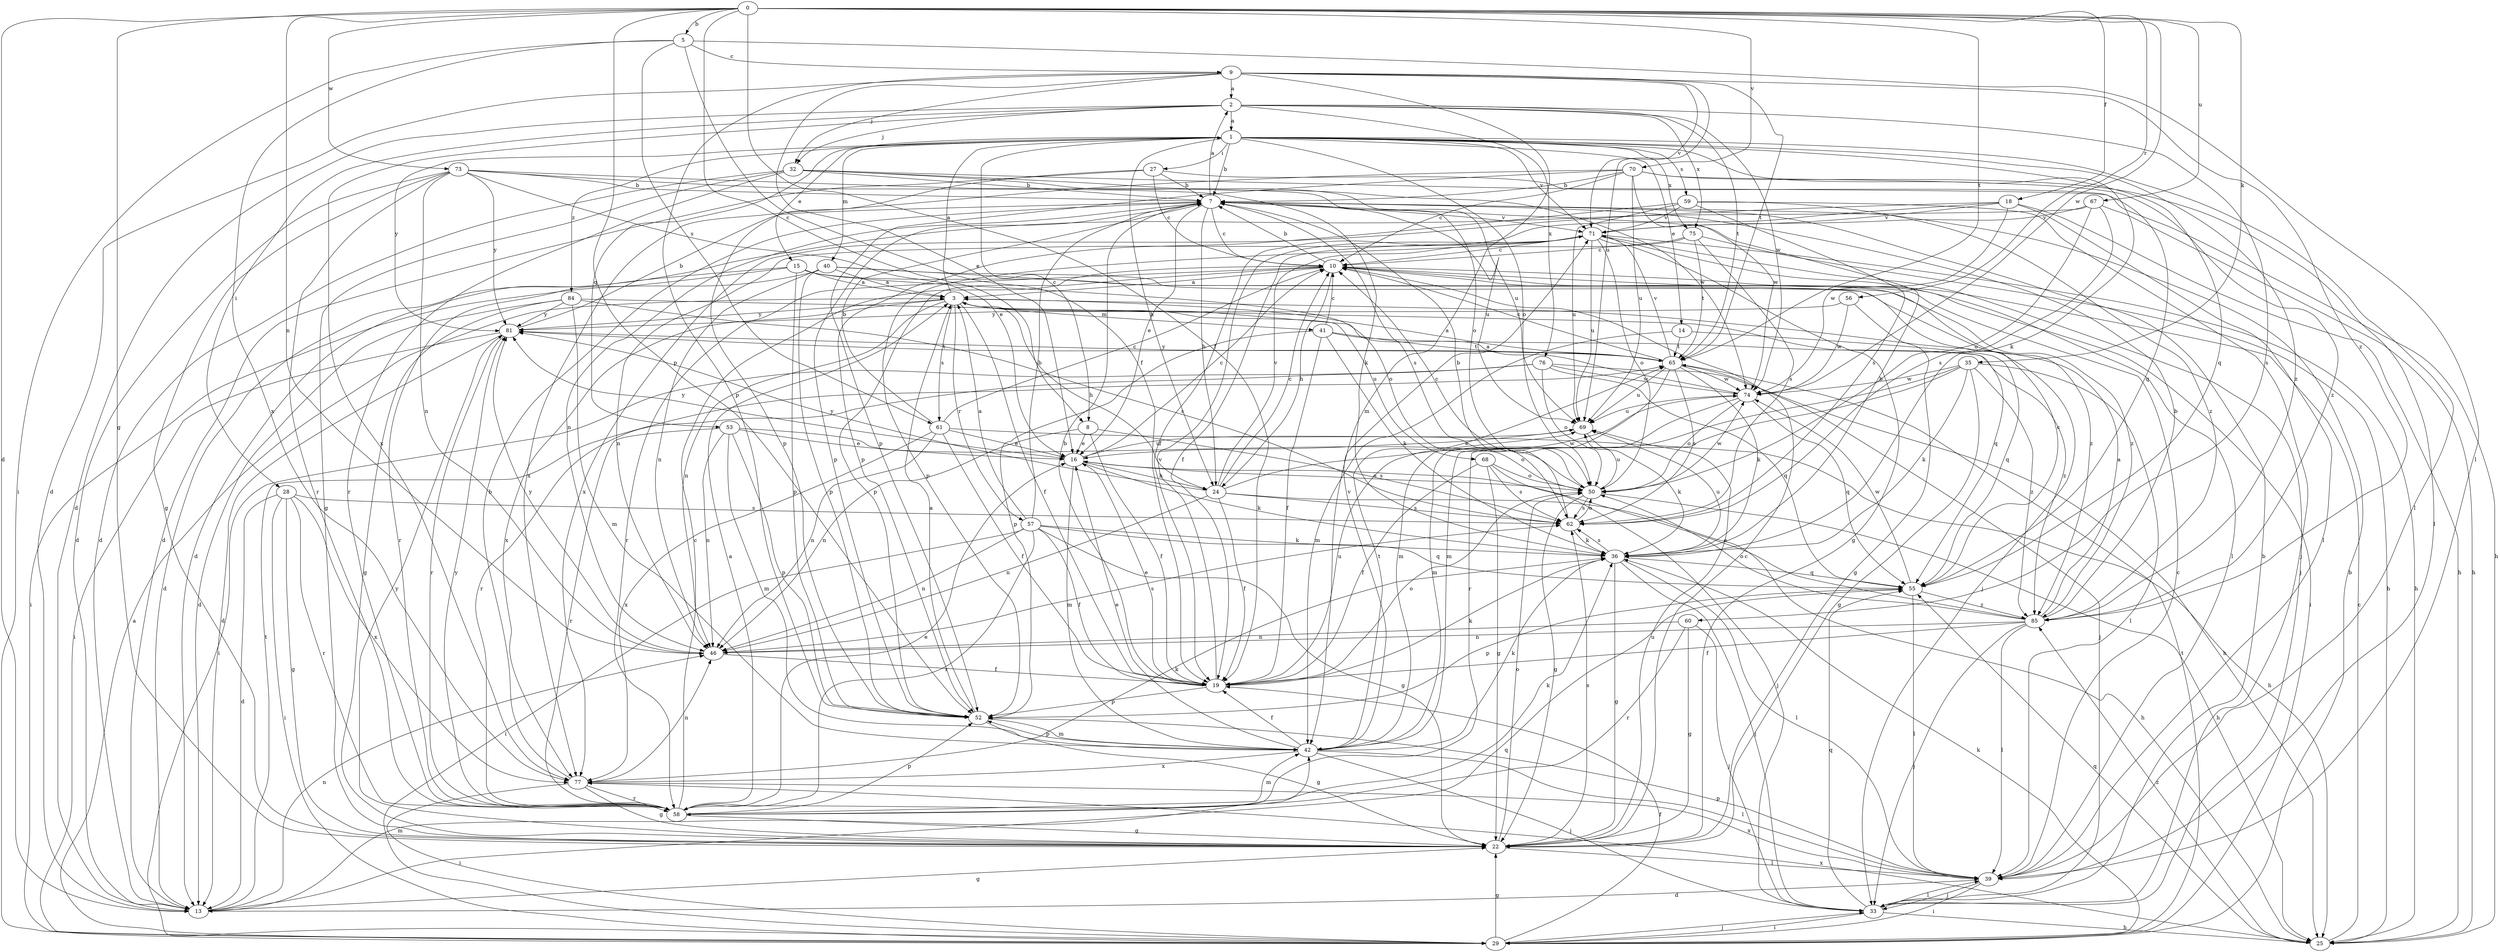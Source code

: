 strict digraph  {
0;
1;
2;
3;
5;
7;
8;
9;
10;
13;
14;
15;
16;
18;
19;
22;
24;
25;
27;
28;
29;
32;
33;
35;
36;
39;
40;
41;
42;
46;
50;
52;
53;
55;
56;
57;
58;
59;
60;
61;
62;
65;
67;
68;
69;
70;
71;
73;
74;
75;
76;
77;
81;
84;
85;
0 -> 5  [label=b];
0 -> 8  [label=c];
0 -> 13  [label=d];
0 -> 18  [label=f];
0 -> 19  [label=f];
0 -> 22  [label=g];
0 -> 35  [label=k];
0 -> 46  [label=n];
0 -> 52  [label=p];
0 -> 56  [label=r];
0 -> 65  [label=t];
0 -> 67  [label=u];
0 -> 70  [label=v];
0 -> 73  [label=w];
0 -> 74  [label=w];
1 -> 7  [label=b];
1 -> 8  [label=c];
1 -> 14  [label=e];
1 -> 15  [label=e];
1 -> 24  [label=h];
1 -> 27  [label=i];
1 -> 36  [label=k];
1 -> 39  [label=l];
1 -> 40  [label=m];
1 -> 50  [label=o];
1 -> 53  [label=q];
1 -> 55  [label=q];
1 -> 59  [label=s];
1 -> 71  [label=v];
1 -> 75  [label=x];
1 -> 81  [label=y];
1 -> 84  [label=z];
1 -> 85  [label=z];
2 -> 1  [label=a];
2 -> 13  [label=d];
2 -> 28  [label=i];
2 -> 32  [label=j];
2 -> 60  [label=s];
2 -> 65  [label=t];
2 -> 74  [label=w];
2 -> 75  [label=x];
2 -> 76  [label=x];
2 -> 77  [label=x];
3 -> 1  [label=a];
3 -> 19  [label=f];
3 -> 24  [label=h];
3 -> 41  [label=m];
3 -> 46  [label=n];
3 -> 57  [label=r];
3 -> 61  [label=s];
3 -> 68  [label=u];
3 -> 77  [label=x];
3 -> 81  [label=y];
5 -> 9  [label=c];
5 -> 19  [label=f];
5 -> 29  [label=i];
5 -> 39  [label=l];
5 -> 61  [label=s];
5 -> 77  [label=x];
7 -> 2  [label=a];
7 -> 10  [label=c];
7 -> 16  [label=e];
7 -> 24  [label=h];
7 -> 46  [label=n];
7 -> 52  [label=p];
7 -> 62  [label=s];
7 -> 69  [label=u];
7 -> 71  [label=v];
8 -> 16  [label=e];
8 -> 19  [label=f];
8 -> 46  [label=n];
8 -> 62  [label=s];
9 -> 2  [label=a];
9 -> 13  [label=d];
9 -> 16  [label=e];
9 -> 32  [label=j];
9 -> 42  [label=m];
9 -> 52  [label=p];
9 -> 65  [label=t];
9 -> 69  [label=u];
9 -> 71  [label=v];
9 -> 85  [label=z];
10 -> 3  [label=a];
10 -> 7  [label=b];
10 -> 24  [label=h];
10 -> 29  [label=i];
10 -> 52  [label=p];
10 -> 58  [label=r];
13 -> 22  [label=g];
13 -> 42  [label=m];
13 -> 46  [label=n];
13 -> 55  [label=q];
13 -> 65  [label=t];
14 -> 42  [label=m];
14 -> 55  [label=q];
14 -> 65  [label=t];
15 -> 3  [label=a];
15 -> 13  [label=d];
15 -> 50  [label=o];
15 -> 52  [label=p];
15 -> 58  [label=r];
15 -> 85  [label=z];
16 -> 10  [label=c];
16 -> 24  [label=h];
16 -> 36  [label=k];
16 -> 42  [label=m];
16 -> 50  [label=o];
16 -> 69  [label=u];
16 -> 81  [label=y];
18 -> 19  [label=f];
18 -> 25  [label=h];
18 -> 39  [label=l];
18 -> 71  [label=v];
18 -> 74  [label=w];
18 -> 77  [label=x];
19 -> 7  [label=b];
19 -> 16  [label=e];
19 -> 36  [label=k];
19 -> 50  [label=o];
19 -> 52  [label=p];
19 -> 69  [label=u];
19 -> 71  [label=v];
22 -> 10  [label=c];
22 -> 39  [label=l];
22 -> 50  [label=o];
22 -> 62  [label=s];
22 -> 69  [label=u];
22 -> 81  [label=y];
24 -> 10  [label=c];
24 -> 19  [label=f];
24 -> 25  [label=h];
24 -> 46  [label=n];
24 -> 62  [label=s];
24 -> 71  [label=v];
24 -> 74  [label=w];
24 -> 81  [label=y];
25 -> 10  [label=c];
25 -> 55  [label=q];
25 -> 77  [label=x];
25 -> 85  [label=z];
27 -> 7  [label=b];
27 -> 10  [label=c];
27 -> 13  [label=d];
27 -> 52  [label=p];
27 -> 55  [label=q];
28 -> 13  [label=d];
28 -> 22  [label=g];
28 -> 29  [label=i];
28 -> 58  [label=r];
28 -> 62  [label=s];
28 -> 77  [label=x];
29 -> 3  [label=a];
29 -> 7  [label=b];
29 -> 19  [label=f];
29 -> 22  [label=g];
29 -> 33  [label=j];
29 -> 36  [label=k];
29 -> 65  [label=t];
32 -> 7  [label=b];
32 -> 13  [label=d];
32 -> 22  [label=g];
32 -> 25  [label=h];
32 -> 58  [label=r];
32 -> 69  [label=u];
32 -> 74  [label=w];
33 -> 7  [label=b];
33 -> 25  [label=h];
33 -> 29  [label=i];
33 -> 39  [label=l];
33 -> 55  [label=q];
35 -> 22  [label=g];
35 -> 36  [label=k];
35 -> 39  [label=l];
35 -> 42  [label=m];
35 -> 58  [label=r];
35 -> 74  [label=w];
35 -> 85  [label=z];
36 -> 7  [label=b];
36 -> 22  [label=g];
36 -> 33  [label=j];
36 -> 39  [label=l];
36 -> 55  [label=q];
36 -> 62  [label=s];
36 -> 69  [label=u];
39 -> 10  [label=c];
39 -> 13  [label=d];
39 -> 29  [label=i];
39 -> 33  [label=j];
39 -> 52  [label=p];
39 -> 77  [label=x];
40 -> 3  [label=a];
40 -> 29  [label=i];
40 -> 33  [label=j];
40 -> 46  [label=n];
40 -> 52  [label=p];
40 -> 85  [label=z];
41 -> 10  [label=c];
41 -> 19  [label=f];
41 -> 36  [label=k];
41 -> 52  [label=p];
41 -> 65  [label=t];
41 -> 85  [label=z];
42 -> 16  [label=e];
42 -> 19  [label=f];
42 -> 33  [label=j];
42 -> 36  [label=k];
42 -> 39  [label=l];
42 -> 52  [label=p];
42 -> 65  [label=t];
42 -> 71  [label=v];
42 -> 77  [label=x];
46 -> 19  [label=f];
46 -> 62  [label=s];
46 -> 81  [label=y];
50 -> 10  [label=c];
50 -> 22  [label=g];
50 -> 25  [label=h];
50 -> 62  [label=s];
50 -> 69  [label=u];
50 -> 74  [label=w];
52 -> 3  [label=a];
52 -> 22  [label=g];
52 -> 42  [label=m];
53 -> 16  [label=e];
53 -> 42  [label=m];
53 -> 46  [label=n];
53 -> 50  [label=o];
53 -> 52  [label=p];
53 -> 58  [label=r];
55 -> 10  [label=c];
55 -> 39  [label=l];
55 -> 52  [label=p];
55 -> 74  [label=w];
55 -> 85  [label=z];
56 -> 22  [label=g];
56 -> 74  [label=w];
56 -> 81  [label=y];
57 -> 3  [label=a];
57 -> 7  [label=b];
57 -> 19  [label=f];
57 -> 22  [label=g];
57 -> 29  [label=i];
57 -> 36  [label=k];
57 -> 46  [label=n];
57 -> 55  [label=q];
57 -> 58  [label=r];
58 -> 3  [label=a];
58 -> 10  [label=c];
58 -> 16  [label=e];
58 -> 22  [label=g];
58 -> 36  [label=k];
58 -> 42  [label=m];
58 -> 52  [label=p];
58 -> 81  [label=y];
59 -> 33  [label=j];
59 -> 52  [label=p];
59 -> 62  [label=s];
59 -> 69  [label=u];
59 -> 71  [label=v];
59 -> 85  [label=z];
60 -> 22  [label=g];
60 -> 33  [label=j];
60 -> 46  [label=n];
60 -> 58  [label=r];
61 -> 7  [label=b];
61 -> 10  [label=c];
61 -> 16  [label=e];
61 -> 19  [label=f];
61 -> 25  [label=h];
61 -> 46  [label=n];
61 -> 77  [label=x];
62 -> 7  [label=b];
62 -> 36  [label=k];
62 -> 50  [label=o];
65 -> 3  [label=a];
65 -> 10  [label=c];
65 -> 33  [label=j];
65 -> 36  [label=k];
65 -> 42  [label=m];
65 -> 62  [label=s];
65 -> 69  [label=u];
65 -> 71  [label=v];
65 -> 74  [label=w];
65 -> 81  [label=y];
67 -> 13  [label=d];
67 -> 25  [label=h];
67 -> 50  [label=o];
67 -> 62  [label=s];
67 -> 71  [label=v];
68 -> 19  [label=f];
68 -> 22  [label=g];
68 -> 33  [label=j];
68 -> 50  [label=o];
68 -> 62  [label=s];
69 -> 16  [label=e];
69 -> 36  [label=k];
70 -> 7  [label=b];
70 -> 10  [label=c];
70 -> 39  [label=l];
70 -> 52  [label=p];
70 -> 69  [label=u];
70 -> 74  [label=w];
70 -> 77  [label=x];
70 -> 85  [label=z];
71 -> 10  [label=c];
71 -> 19  [label=f];
71 -> 22  [label=g];
71 -> 25  [label=h];
71 -> 33  [label=j];
71 -> 39  [label=l];
71 -> 46  [label=n];
71 -> 50  [label=o];
71 -> 69  [label=u];
73 -> 7  [label=b];
73 -> 13  [label=d];
73 -> 16  [label=e];
73 -> 22  [label=g];
73 -> 36  [label=k];
73 -> 46  [label=n];
73 -> 50  [label=o];
73 -> 58  [label=r];
73 -> 81  [label=y];
74 -> 3  [label=a];
74 -> 42  [label=m];
74 -> 50  [label=o];
74 -> 55  [label=q];
74 -> 69  [label=u];
75 -> 10  [label=c];
75 -> 25  [label=h];
75 -> 52  [label=p];
75 -> 62  [label=s];
75 -> 65  [label=t];
76 -> 25  [label=h];
76 -> 29  [label=i];
76 -> 50  [label=o];
76 -> 55  [label=q];
76 -> 58  [label=r];
76 -> 74  [label=w];
77 -> 7  [label=b];
77 -> 22  [label=g];
77 -> 29  [label=i];
77 -> 36  [label=k];
77 -> 46  [label=n];
77 -> 58  [label=r];
81 -> 7  [label=b];
81 -> 13  [label=d];
81 -> 29  [label=i];
81 -> 58  [label=r];
81 -> 65  [label=t];
84 -> 13  [label=d];
84 -> 22  [label=g];
84 -> 42  [label=m];
84 -> 55  [label=q];
84 -> 62  [label=s];
84 -> 81  [label=y];
85 -> 3  [label=a];
85 -> 7  [label=b];
85 -> 16  [label=e];
85 -> 19  [label=f];
85 -> 33  [label=j];
85 -> 39  [label=l];
85 -> 46  [label=n];
85 -> 50  [label=o];
}
